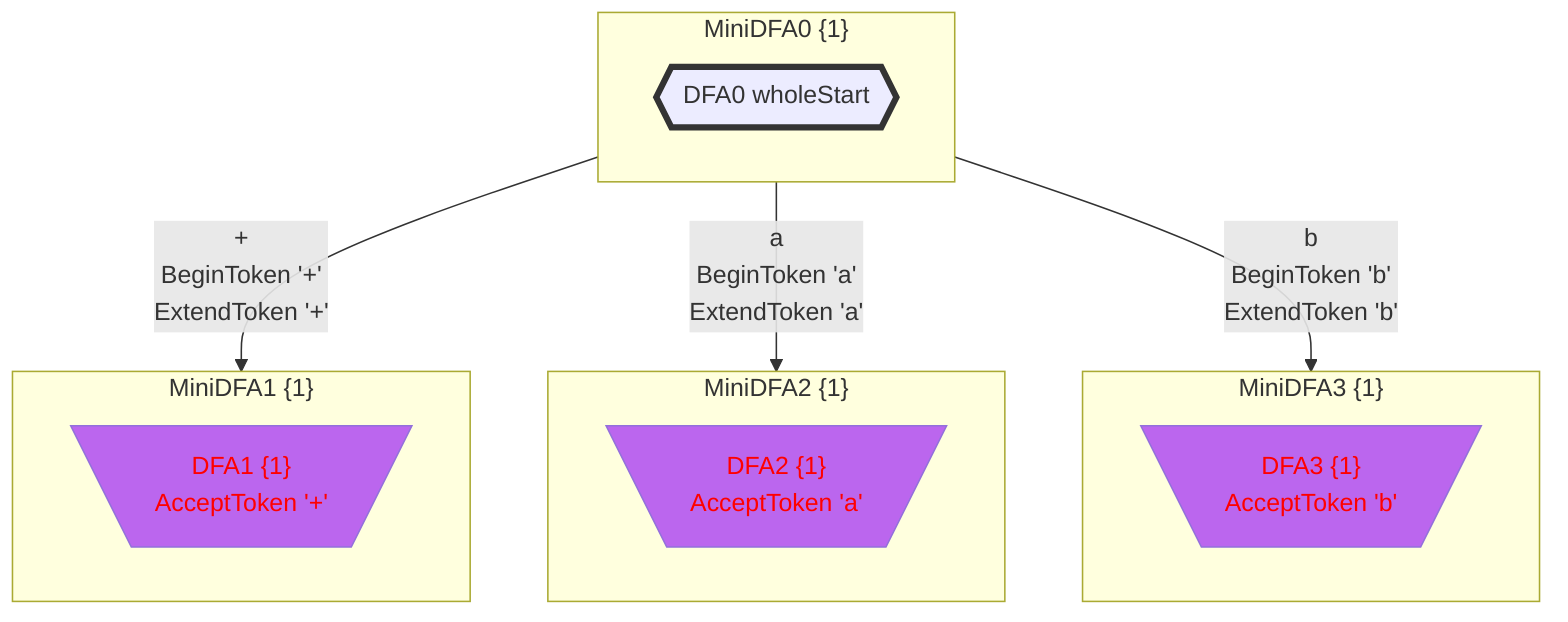 flowchart
classDef c0001 color:#FF0000;
classDef c0010 stroke-dasharray: 10 10;
classDef c0011 stroke-dasharray: 10 10,color:#FF0000;
classDef c0100 fill:#BB66EE;
classDef c0101 fill:#BB66EE,color:#FF0000;
classDef c0110 fill:#BB66EE,stroke-dasharray: 10 10;
classDef c0111 fill:#BB66EE,stroke-dasharray: 10 10,color:#FF0000;
classDef c1000 stroke:#333,stroke-width:4px;
classDef c1001 stroke:#333,stroke-width:4px,color:#FF0000;
classDef c1010 stroke:#333,stroke-width:4px,stroke-dasharray: 10 10;
classDef c1011 stroke:#333,stroke-width:4px,stroke-dasharray: 10 10,color:#FF0000;
classDef c1100 stroke:#333,stroke-width:4px,fill:#BB66EE;
classDef c1101 stroke:#333,stroke-width:4px,fill:#BB66EE,color:#FF0000;
classDef c1110 stroke:#333,stroke-width:4px,fill:#BB66EE,stroke-dasharray: 10 10;
classDef c1111 stroke:#333,stroke-width:4px,fill:#BB66EE,stroke-dasharray: 10 10,color:#FF0000;
subgraph MiniDFA0_-1862349481["MiniDFA0 {1}"]
DFA0_1303046169_0{{"DFA0 wholeStart"}}
class DFA0_1303046169_0 c1000;
end
class MiniDFA0_-1862349481 c1000;
subgraph MiniDFA1_1915724728["MiniDFA1 {1}"]
DFA1_642929875_1[\"DFA1 {1}
AcceptToken '+'"/]
class DFA1_642929875_1 c0101;
end
class MiniDFA1_1915724728 c0101;
subgraph MiniDFA2_1654973960["MiniDFA2 {1}"]
DFA2_1083584447_2[\"DFA2 {1}
AcceptToken 'a'"/]
class DFA2_1083584447_2 c0101;
end
class MiniDFA2_1654973960 c0101;
subgraph MiniDFA3_2024588932["MiniDFA3 {1}"]
DFA3_924445311_3[\"DFA3 {1}
AcceptToken 'b'"/]
class DFA3_924445311_3 c0101;
end
class MiniDFA3_2024588932 c0101;
MiniDFA0_-1862349481 -->|"+
BeginToken '+'
ExtendToken '+'"|MiniDFA1_1915724728
MiniDFA0_-1862349481 -->|"a
BeginToken 'a'
ExtendToken 'a'"|MiniDFA2_1654973960
MiniDFA0_-1862349481 -->|"b
BeginToken 'b'
ExtendToken 'b'"|MiniDFA3_2024588932